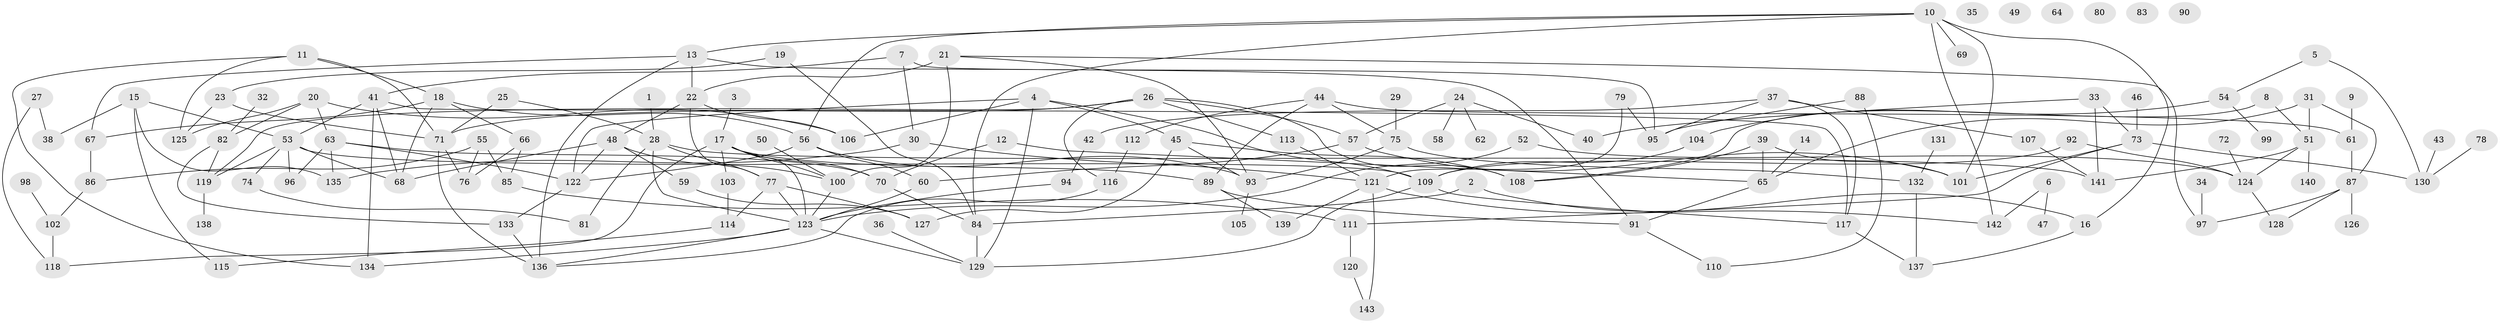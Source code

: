 // Generated by graph-tools (version 1.1) at 2025/33/03/09/25 02:33:37]
// undirected, 143 vertices, 214 edges
graph export_dot {
graph [start="1"]
  node [color=gray90,style=filled];
  1;
  2;
  3;
  4;
  5;
  6;
  7;
  8;
  9;
  10;
  11;
  12;
  13;
  14;
  15;
  16;
  17;
  18;
  19;
  20;
  21;
  22;
  23;
  24;
  25;
  26;
  27;
  28;
  29;
  30;
  31;
  32;
  33;
  34;
  35;
  36;
  37;
  38;
  39;
  40;
  41;
  42;
  43;
  44;
  45;
  46;
  47;
  48;
  49;
  50;
  51;
  52;
  53;
  54;
  55;
  56;
  57;
  58;
  59;
  60;
  61;
  62;
  63;
  64;
  65;
  66;
  67;
  68;
  69;
  70;
  71;
  72;
  73;
  74;
  75;
  76;
  77;
  78;
  79;
  80;
  81;
  82;
  83;
  84;
  85;
  86;
  87;
  88;
  89;
  90;
  91;
  92;
  93;
  94;
  95;
  96;
  97;
  98;
  99;
  100;
  101;
  102;
  103;
  104;
  105;
  106;
  107;
  108;
  109;
  110;
  111;
  112;
  113;
  114;
  115;
  116;
  117;
  118;
  119;
  120;
  121;
  122;
  123;
  124;
  125;
  126;
  127;
  128;
  129;
  130;
  131;
  132;
  133;
  134;
  135;
  136;
  137;
  138;
  139;
  140;
  141;
  142;
  143;
  1 -- 28;
  2 -- 16;
  2 -- 84;
  3 -- 17;
  4 -- 45;
  4 -- 106;
  4 -- 109;
  4 -- 122;
  4 -- 129;
  5 -- 54;
  5 -- 130;
  6 -- 47;
  6 -- 142;
  7 -- 30;
  7 -- 41;
  7 -- 95;
  8 -- 51;
  8 -- 108;
  9 -- 61;
  10 -- 13;
  10 -- 16;
  10 -- 56;
  10 -- 69;
  10 -- 84;
  10 -- 101;
  10 -- 142;
  11 -- 18;
  11 -- 71;
  11 -- 125;
  11 -- 134;
  12 -- 65;
  12 -- 70;
  13 -- 22;
  13 -- 67;
  13 -- 91;
  13 -- 136;
  14 -- 65;
  15 -- 38;
  15 -- 53;
  15 -- 115;
  15 -- 135;
  16 -- 137;
  17 -- 70;
  17 -- 89;
  17 -- 100;
  17 -- 103;
  17 -- 118;
  17 -- 123;
  18 -- 56;
  18 -- 66;
  18 -- 67;
  18 -- 68;
  19 -- 23;
  19 -- 84;
  20 -- 63;
  20 -- 82;
  20 -- 106;
  20 -- 125;
  21 -- 22;
  21 -- 93;
  21 -- 97;
  21 -- 100;
  22 -- 48;
  22 -- 77;
  22 -- 106;
  23 -- 71;
  23 -- 125;
  24 -- 40;
  24 -- 57;
  24 -- 58;
  24 -- 62;
  25 -- 28;
  25 -- 71;
  26 -- 57;
  26 -- 71;
  26 -- 108;
  26 -- 113;
  26 -- 116;
  26 -- 119;
  27 -- 38;
  27 -- 118;
  28 -- 77;
  28 -- 81;
  28 -- 123;
  28 -- 141;
  29 -- 75;
  30 -- 121;
  30 -- 135;
  31 -- 51;
  31 -- 65;
  31 -- 87;
  32 -- 82;
  33 -- 40;
  33 -- 73;
  33 -- 141;
  34 -- 97;
  36 -- 129;
  37 -- 42;
  37 -- 95;
  37 -- 107;
  37 -- 117;
  39 -- 65;
  39 -- 101;
  39 -- 108;
  41 -- 53;
  41 -- 68;
  41 -- 117;
  41 -- 134;
  42 -- 94;
  43 -- 130;
  44 -- 61;
  44 -- 75;
  44 -- 89;
  44 -- 112;
  45 -- 93;
  45 -- 108;
  45 -- 127;
  46 -- 73;
  48 -- 59;
  48 -- 68;
  48 -- 100;
  48 -- 122;
  50 -- 100;
  51 -- 124;
  51 -- 140;
  51 -- 141;
  52 -- 123;
  52 -- 124;
  53 -- 68;
  53 -- 74;
  53 -- 96;
  53 -- 109;
  53 -- 119;
  54 -- 99;
  54 -- 104;
  55 -- 76;
  55 -- 85;
  55 -- 86;
  56 -- 60;
  56 -- 93;
  56 -- 122;
  57 -- 60;
  57 -- 101;
  59 -- 127;
  60 -- 123;
  61 -- 87;
  63 -- 70;
  63 -- 96;
  63 -- 122;
  63 -- 135;
  65 -- 91;
  66 -- 76;
  66 -- 85;
  67 -- 86;
  70 -- 84;
  71 -- 76;
  71 -- 136;
  72 -- 124;
  73 -- 101;
  73 -- 111;
  73 -- 130;
  74 -- 81;
  75 -- 93;
  75 -- 132;
  77 -- 114;
  77 -- 123;
  77 -- 127;
  78 -- 130;
  79 -- 95;
  79 -- 121;
  82 -- 119;
  82 -- 133;
  84 -- 129;
  85 -- 111;
  86 -- 102;
  87 -- 97;
  87 -- 126;
  87 -- 128;
  88 -- 95;
  88 -- 110;
  89 -- 91;
  89 -- 139;
  91 -- 110;
  92 -- 109;
  92 -- 124;
  93 -- 105;
  94 -- 123;
  98 -- 102;
  100 -- 123;
  102 -- 118;
  103 -- 114;
  104 -- 109;
  107 -- 141;
  109 -- 117;
  109 -- 129;
  111 -- 120;
  112 -- 116;
  113 -- 121;
  114 -- 115;
  116 -- 136;
  117 -- 137;
  119 -- 138;
  120 -- 143;
  121 -- 139;
  121 -- 142;
  121 -- 143;
  122 -- 133;
  123 -- 129;
  123 -- 134;
  123 -- 136;
  124 -- 128;
  131 -- 132;
  132 -- 137;
  133 -- 136;
}
